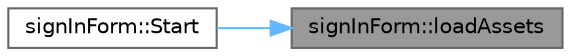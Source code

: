 digraph "signInForm::loadAssets"
{
 // INTERACTIVE_SVG=YES
 // LATEX_PDF_SIZE
  bgcolor="transparent";
  edge [fontname=Helvetica,fontsize=10,labelfontname=Helvetica,labelfontsize=10];
  node [fontname=Helvetica,fontsize=10,shape=box,height=0.2,width=0.4];
  rankdir="RL";
  Node1 [label="signInForm::loadAssets",height=0.2,width=0.4,color="gray40", fillcolor="grey60", style="filled", fontcolor="black",tooltip=" "];
  Node1 -> Node2 [dir="back",color="steelblue1",style="solid"];
  Node2 [label="signInForm::Start",height=0.2,width=0.4,color="grey40", fillcolor="white", style="filled",URL="$classsign_in_form.html#a4d4f372d9f7eec250b4e5bf7a988e658",tooltip=" "];
}
